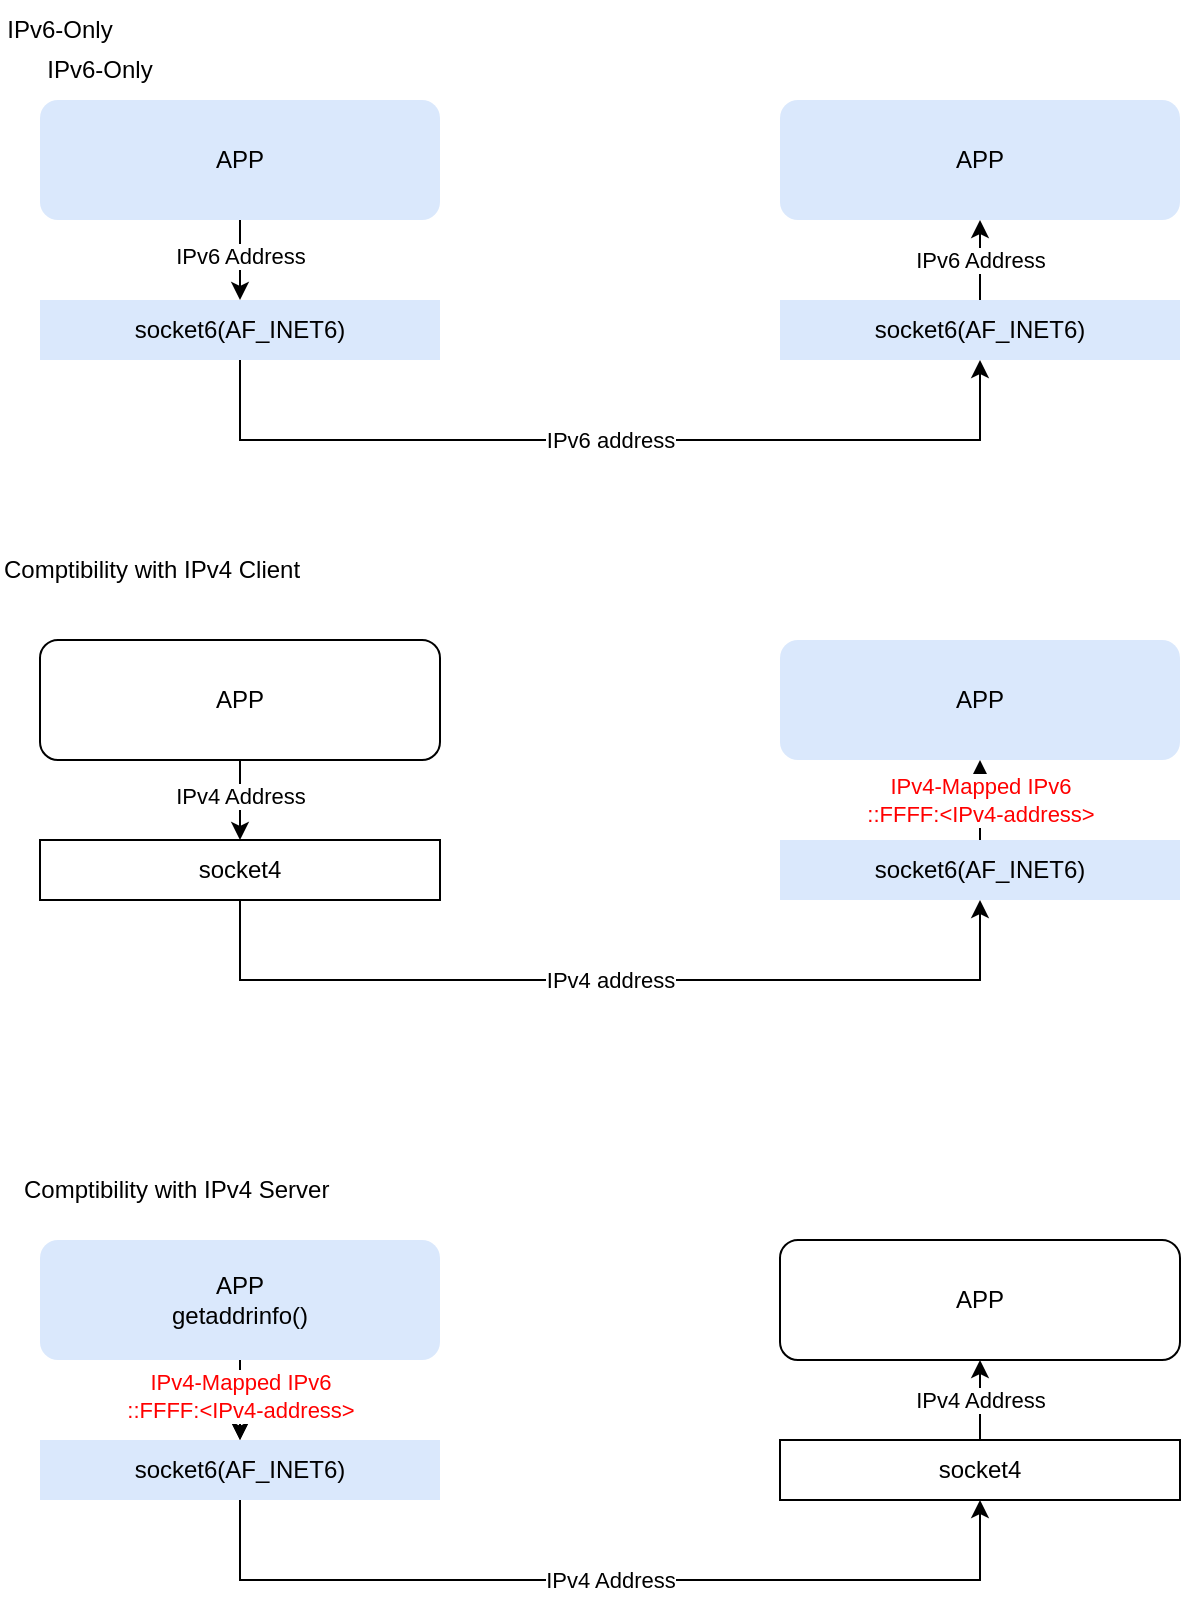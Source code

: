 <mxfile version="24.2.5" type="github">
  <diagram name="Page-1" id="rZ_P2kpU1c0gx4y7kV9n">
    <mxGraphModel dx="763" dy="1085" grid="1" gridSize="10" guides="1" tooltips="1" connect="1" arrows="1" fold="1" page="1" pageScale="1" pageWidth="850" pageHeight="600" math="0" shadow="0">
      <root>
        <mxCell id="0" />
        <mxCell id="1" parent="0" />
        <mxCell id="icOcJ5imzF8ybxUpSHXg-1" value="APP" style="rounded=1;whiteSpace=wrap;html=1;" vertex="1" parent="1">
          <mxGeometry x="140" y="-190" width="200" height="60" as="geometry" />
        </mxCell>
        <mxCell id="icOcJ5imzF8ybxUpSHXg-6" value="APP" style="rounded=1;whiteSpace=wrap;html=1;strokeColor=none;fillColor=#dae8fc;" vertex="1" parent="1">
          <mxGeometry x="510" y="-190" width="200" height="60" as="geometry" />
        </mxCell>
        <mxCell id="icOcJ5imzF8ybxUpSHXg-8" value="socket6(AF_INET6)" style="rounded=0;whiteSpace=wrap;html=1;strokeColor=none;fillColor=#dae8fc;" vertex="1" parent="1">
          <mxGeometry x="510" y="-90" width="200" height="30" as="geometry" />
        </mxCell>
        <mxCell id="icOcJ5imzF8ybxUpSHXg-10" value="IPv4 address" style="endArrow=classic;html=1;rounded=0;exitX=0.5;exitY=1;exitDx=0;exitDy=0;edgeStyle=orthogonalEdgeStyle;entryX=0.5;entryY=1;entryDx=0;entryDy=0;" edge="1" parent="1" target="icOcJ5imzF8ybxUpSHXg-8">
          <mxGeometry width="50" height="50" relative="1" as="geometry">
            <mxPoint x="240" y="-60" as="sourcePoint" />
            <mxPoint x="670" y="-60" as="targetPoint" />
            <Array as="points">
              <mxPoint x="240" y="-20" />
              <mxPoint x="610" y="-20" />
            </Array>
          </mxGeometry>
        </mxCell>
        <mxCell id="icOcJ5imzF8ybxUpSHXg-12" value="" style="endArrow=classic;html=1;rounded=0;exitX=0.5;exitY=1;exitDx=0;exitDy=0;" edge="1" parent="1" source="icOcJ5imzF8ybxUpSHXg-1">
          <mxGeometry width="50" height="50" relative="1" as="geometry">
            <mxPoint x="410" y="-70" as="sourcePoint" />
            <mxPoint x="240" y="-90" as="targetPoint" />
          </mxGeometry>
        </mxCell>
        <mxCell id="icOcJ5imzF8ybxUpSHXg-13" value="IPv4 Address" style="edgeLabel;html=1;align=center;verticalAlign=middle;resizable=0;points=[];" vertex="1" connectable="0" parent="icOcJ5imzF8ybxUpSHXg-12">
          <mxGeometry x="-0.098" relative="1" as="geometry">
            <mxPoint as="offset" />
          </mxGeometry>
        </mxCell>
        <mxCell id="icOcJ5imzF8ybxUpSHXg-14" value="&lt;font data-sider-select-id=&quot;ed5d6f88-564b-4f81-8631-00c8b1efb85c&quot; color=&quot;#ff0000&quot;&gt;IPv4-Mapped IPv6&lt;/font&gt;&lt;div&gt;&lt;font data-sider-select-id=&quot;ed5d6f88-564b-4f81-8631-00c8b1efb85c&quot; color=&quot;#ff0000&quot;&gt;::FFFF:&amp;lt;IPv4-address&amp;gt;&lt;br&gt;&lt;/font&gt;&lt;/div&gt;" style="endArrow=classic;html=1;rounded=0;entryX=0.5;entryY=1;entryDx=0;entryDy=0;exitX=0.5;exitY=0;exitDx=0;exitDy=0;" edge="1" parent="1" source="icOcJ5imzF8ybxUpSHXg-8" target="icOcJ5imzF8ybxUpSHXg-6">
          <mxGeometry width="50" height="50" relative="1" as="geometry">
            <mxPoint x="370" y="10" as="sourcePoint" />
            <mxPoint x="420" y="-40" as="targetPoint" />
          </mxGeometry>
        </mxCell>
        <mxCell id="icOcJ5imzF8ybxUpSHXg-57" value="socket4" style="rounded=0;whiteSpace=wrap;html=1;" vertex="1" parent="1">
          <mxGeometry x="140" y="-90" width="200" height="30" as="geometry" />
        </mxCell>
        <mxCell id="icOcJ5imzF8ybxUpSHXg-58" value="APP" style="rounded=1;whiteSpace=wrap;html=1;fillColor=#dae8fc;strokeColor=none;" vertex="1" parent="1">
          <mxGeometry x="140" y="-460" width="200" height="60" as="geometry" />
        </mxCell>
        <mxCell id="icOcJ5imzF8ybxUpSHXg-59" value="APP" style="rounded=1;whiteSpace=wrap;html=1;fillColor=#dae8fc;strokeColor=none;" vertex="1" parent="1">
          <mxGeometry x="510" y="-460" width="200" height="60" as="geometry" />
        </mxCell>
        <mxCell id="icOcJ5imzF8ybxUpSHXg-60" value="socket6(AF_INET6)" style="rounded=0;whiteSpace=wrap;html=1;fillColor=#dae8fc;strokeColor=none;" vertex="1" parent="1">
          <mxGeometry x="510" y="-360" width="200" height="30" as="geometry" />
        </mxCell>
        <mxCell id="icOcJ5imzF8ybxUpSHXg-61" value="IPv6 address" style="endArrow=classic;html=1;rounded=0;exitX=0.5;exitY=1;exitDx=0;exitDy=0;edgeStyle=orthogonalEdgeStyle;entryX=0.5;entryY=1;entryDx=0;entryDy=0;" edge="1" parent="1" target="icOcJ5imzF8ybxUpSHXg-60">
          <mxGeometry width="50" height="50" relative="1" as="geometry">
            <mxPoint x="240" y="-330" as="sourcePoint" />
            <mxPoint x="670" y="-330" as="targetPoint" />
            <Array as="points">
              <mxPoint x="240" y="-290" />
              <mxPoint x="610" y="-290" />
            </Array>
          </mxGeometry>
        </mxCell>
        <mxCell id="icOcJ5imzF8ybxUpSHXg-62" value="" style="endArrow=classic;html=1;rounded=0;exitX=0.5;exitY=1;exitDx=0;exitDy=0;" edge="1" parent="1" source="icOcJ5imzF8ybxUpSHXg-58">
          <mxGeometry width="50" height="50" relative="1" as="geometry">
            <mxPoint x="410" y="-340" as="sourcePoint" />
            <mxPoint x="240" y="-360" as="targetPoint" />
          </mxGeometry>
        </mxCell>
        <mxCell id="icOcJ5imzF8ybxUpSHXg-63" value="IPv6 Address" style="edgeLabel;html=1;align=center;verticalAlign=middle;resizable=0;points=[];" vertex="1" connectable="0" parent="icOcJ5imzF8ybxUpSHXg-62">
          <mxGeometry x="-0.098" relative="1" as="geometry">
            <mxPoint as="offset" />
          </mxGeometry>
        </mxCell>
        <mxCell id="icOcJ5imzF8ybxUpSHXg-64" value="IPv6 Address" style="endArrow=classic;html=1;rounded=0;entryX=0.5;entryY=1;entryDx=0;entryDy=0;exitX=0.5;exitY=0;exitDx=0;exitDy=0;" edge="1" parent="1" source="icOcJ5imzF8ybxUpSHXg-60" target="icOcJ5imzF8ybxUpSHXg-59">
          <mxGeometry width="50" height="50" relative="1" as="geometry">
            <mxPoint x="370" y="-260" as="sourcePoint" />
            <mxPoint x="420" y="-310" as="targetPoint" />
          </mxGeometry>
        </mxCell>
        <mxCell id="icOcJ5imzF8ybxUpSHXg-65" value="socket6(AF_INET6)" style="rounded=0;whiteSpace=wrap;html=1;fillColor=#dae8fc;strokeColor=none;" vertex="1" parent="1">
          <mxGeometry x="140" y="-360" width="200" height="30" as="geometry" />
        </mxCell>
        <mxCell id="icOcJ5imzF8ybxUpSHXg-74" value="" style="edgeStyle=orthogonalEdgeStyle;rounded=0;orthogonalLoop=1;jettySize=auto;html=1;" edge="1" parent="1" source="icOcJ5imzF8ybxUpSHXg-66" target="icOcJ5imzF8ybxUpSHXg-73">
          <mxGeometry relative="1" as="geometry" />
        </mxCell>
        <mxCell id="icOcJ5imzF8ybxUpSHXg-66" value="APP&lt;div&gt;getaddrinfo()&lt;/div&gt;" style="rounded=1;whiteSpace=wrap;html=1;strokeColor=none;fillColor=#dae8fc;" vertex="1" parent="1">
          <mxGeometry x="140" y="110" width="200" height="60" as="geometry" />
        </mxCell>
        <mxCell id="icOcJ5imzF8ybxUpSHXg-67" value="APP" style="rounded=1;whiteSpace=wrap;html=1;" vertex="1" parent="1">
          <mxGeometry x="510" y="110" width="200" height="60" as="geometry" />
        </mxCell>
        <mxCell id="icOcJ5imzF8ybxUpSHXg-68" value="socket4" style="rounded=0;whiteSpace=wrap;html=1;" vertex="1" parent="1">
          <mxGeometry x="510" y="210" width="200" height="30" as="geometry" />
        </mxCell>
        <mxCell id="icOcJ5imzF8ybxUpSHXg-69" value="IPv4 Address" style="endArrow=classic;html=1;rounded=0;exitX=0.5;exitY=1;exitDx=0;exitDy=0;edgeStyle=orthogonalEdgeStyle;entryX=0.5;entryY=1;entryDx=0;entryDy=0;" edge="1" parent="1" target="icOcJ5imzF8ybxUpSHXg-68">
          <mxGeometry width="50" height="50" relative="1" as="geometry">
            <mxPoint x="240" y="240" as="sourcePoint" />
            <mxPoint x="670" y="240" as="targetPoint" />
            <Array as="points">
              <mxPoint x="240" y="280" />
              <mxPoint x="610" y="280" />
            </Array>
          </mxGeometry>
        </mxCell>
        <mxCell id="icOcJ5imzF8ybxUpSHXg-70" value="" style="endArrow=classic;html=1;rounded=0;exitX=0.5;exitY=1;exitDx=0;exitDy=0;" edge="1" parent="1" source="icOcJ5imzF8ybxUpSHXg-66">
          <mxGeometry width="50" height="50" relative="1" as="geometry">
            <mxPoint x="410" y="230" as="sourcePoint" />
            <mxPoint x="240" y="210" as="targetPoint" />
          </mxGeometry>
        </mxCell>
        <mxCell id="icOcJ5imzF8ybxUpSHXg-71" value="&lt;font data-sider-select-id=&quot;ed5d6f88-564b-4f81-8631-00c8b1efb85c&quot; color=&quot;#ff0000&quot;&gt;IPv4-Mapped IPv6&lt;/font&gt;&lt;div&gt;&lt;font data-sider-select-id=&quot;ed5d6f88-564b-4f81-8631-00c8b1efb85c&quot; color=&quot;#ff0000&quot;&gt;::FFFF:&amp;lt;IPv4-address&amp;gt;&lt;/font&gt;&lt;/div&gt;" style="edgeLabel;html=1;align=center;verticalAlign=middle;resizable=0;points=[];" vertex="1" connectable="0" parent="icOcJ5imzF8ybxUpSHXg-70">
          <mxGeometry x="-0.098" relative="1" as="geometry">
            <mxPoint as="offset" />
          </mxGeometry>
        </mxCell>
        <mxCell id="icOcJ5imzF8ybxUpSHXg-72" value="IPv4 Address" style="endArrow=classic;html=1;rounded=0;entryX=0.5;entryY=1;entryDx=0;entryDy=0;exitX=0.5;exitY=0;exitDx=0;exitDy=0;" edge="1" parent="1" source="icOcJ5imzF8ybxUpSHXg-68" target="icOcJ5imzF8ybxUpSHXg-67">
          <mxGeometry width="50" height="50" relative="1" as="geometry">
            <mxPoint x="370" y="310" as="sourcePoint" />
            <mxPoint x="420" y="260" as="targetPoint" />
          </mxGeometry>
        </mxCell>
        <mxCell id="icOcJ5imzF8ybxUpSHXg-73" value="socket6(AF_INET6)" style="rounded=0;whiteSpace=wrap;html=1;strokeColor=none;fillColor=#dae8fc;" vertex="1" parent="1">
          <mxGeometry x="140" y="210" width="200" height="30" as="geometry" />
        </mxCell>
        <mxCell id="icOcJ5imzF8ybxUpSHXg-75" value="IPv6-Only" style="text;html=1;align=center;verticalAlign=middle;whiteSpace=wrap;rounded=0;" vertex="1" parent="1">
          <mxGeometry x="120" y="-510" width="60" height="30" as="geometry" />
        </mxCell>
        <mxCell id="icOcJ5imzF8ybxUpSHXg-76" value="Comptibility with IPv4 Client" style="text;html=1;align=left;verticalAlign=middle;whiteSpace=wrap;rounded=0;" vertex="1" parent="1">
          <mxGeometry x="120" y="-240" width="240" height="30" as="geometry" />
        </mxCell>
        <mxCell id="icOcJ5imzF8ybxUpSHXg-77" value="IPv6-Only" style="text;html=1;align=center;verticalAlign=middle;whiteSpace=wrap;rounded=0;" vertex="1" parent="1">
          <mxGeometry x="140" y="-490" width="60" height="30" as="geometry" />
        </mxCell>
        <mxCell id="icOcJ5imzF8ybxUpSHXg-79" value="Comptibility with IPv4 Server" style="text;html=1;align=left;verticalAlign=middle;whiteSpace=wrap;rounded=0;" vertex="1" parent="1">
          <mxGeometry x="130" y="70" width="240" height="30" as="geometry" />
        </mxCell>
      </root>
    </mxGraphModel>
  </diagram>
</mxfile>
